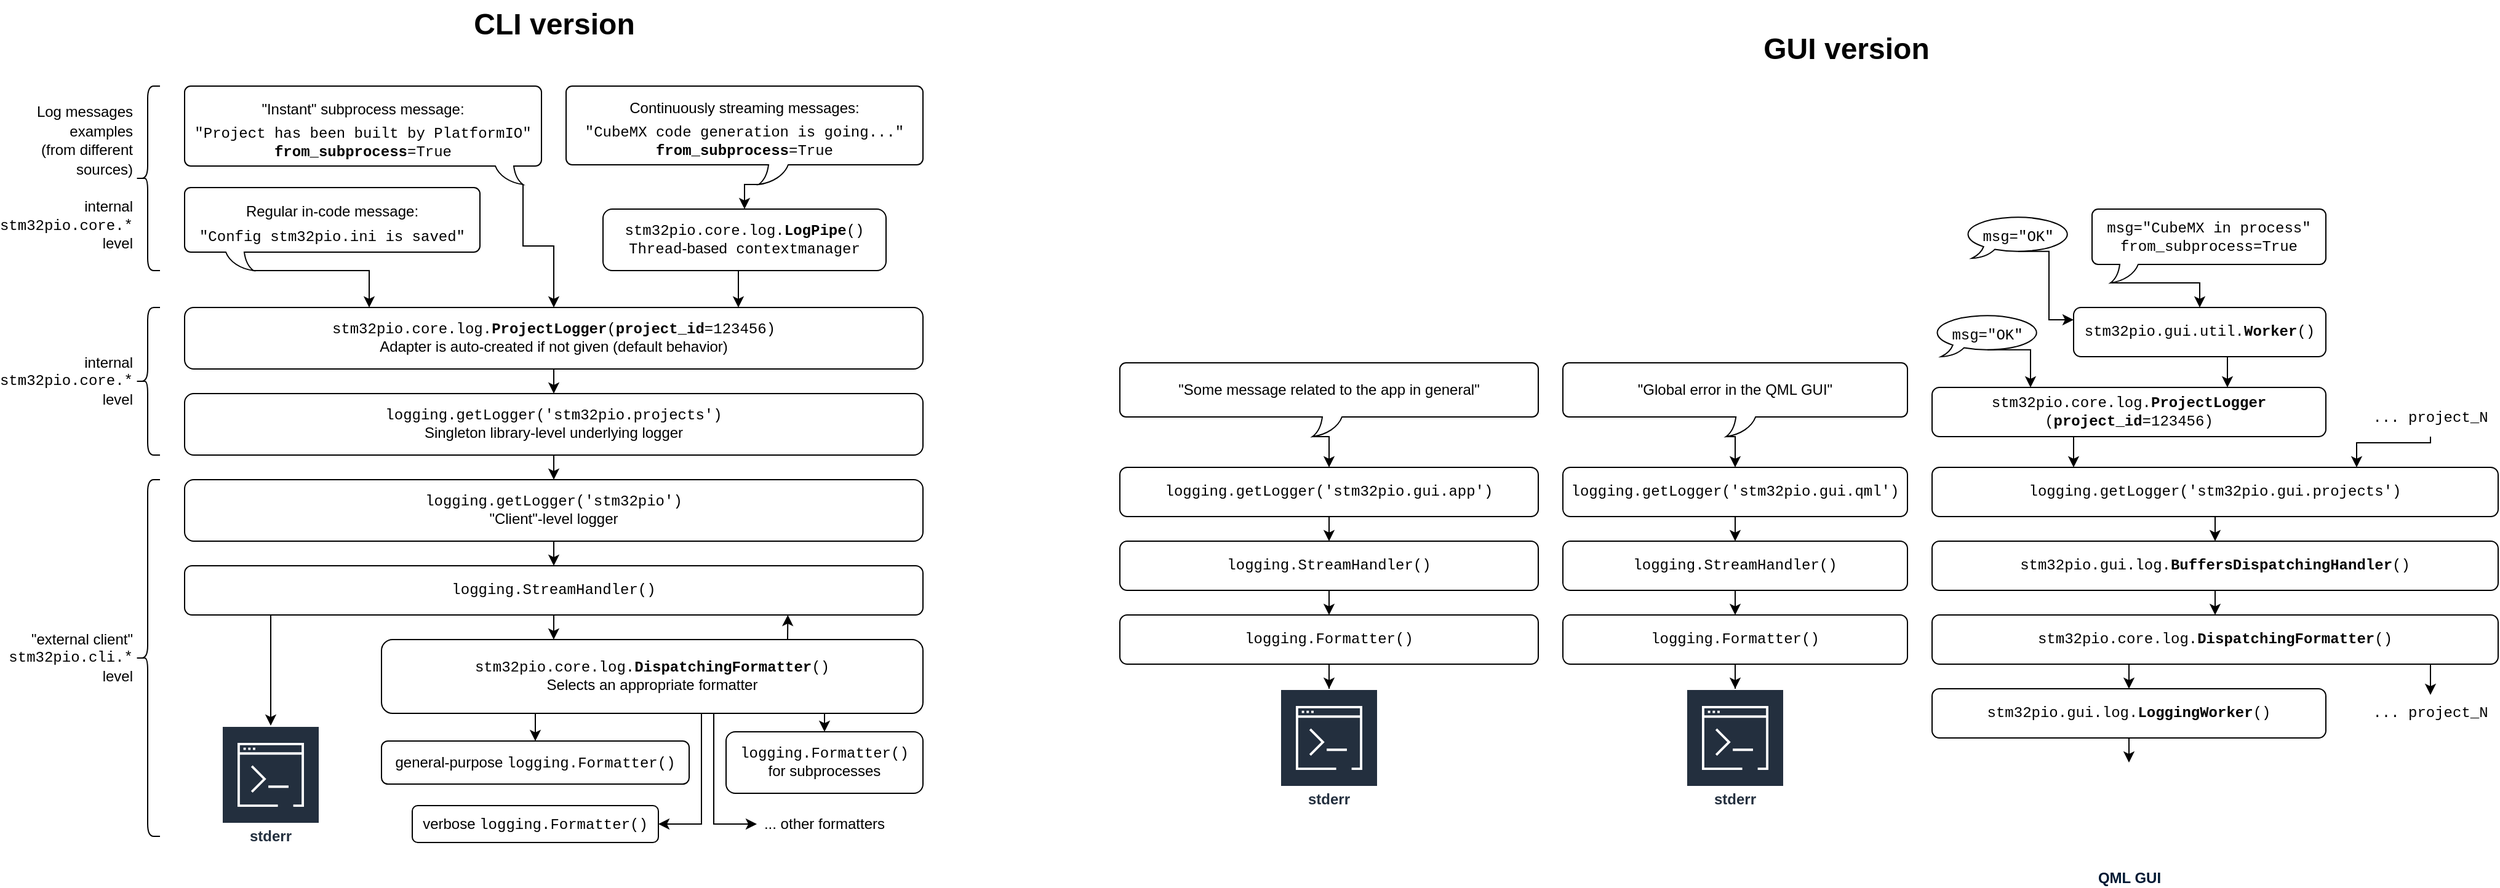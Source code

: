 <mxfile version="15.4.3" type="device"><diagram id="lKRTrCdrkXKAPuY9JuVQ" name="Page-1"><mxGraphModel dx="2178" dy="2043" grid="1" gridSize="10" guides="1" tooltips="1" connect="1" arrows="1" fold="1" page="1" pageScale="1" pageWidth="827" pageHeight="1169" math="0" shadow="0"><root><mxCell id="0"/><mxCell id="1" parent="0"/><mxCell id="9kwXDk7FYOUB-aD_WriF-21" value="stderr" style="outlineConnect=0;fontColor=#232F3E;gradientColor=none;strokeColor=#ffffff;fillColor=#232F3E;dashed=0;verticalLabelPosition=middle;verticalAlign=bottom;align=center;html=1;whiteSpace=wrap;fontSize=12;fontStyle=1;spacing=3;shape=mxgraph.aws4.productIcon;prIcon=mxgraph.aws4.command_line_interface;" parent="1" vertex="1"><mxGeometry x="150" y="140" width="80" height="100" as="geometry"/></mxCell><mxCell id="05LeklHSJvBasJUiE-Lh-1" style="edgeStyle=orthogonalEdgeStyle;rounded=0;orthogonalLoop=1;jettySize=auto;html=1;exitX=0.5;exitY=1;exitDx=0;exitDy=0;entryX=0.5;entryY=0;entryDx=0;entryDy=0;" edge="1" parent="1" source="9kwXDk7FYOUB-aD_WriF-23" target="9kwXDk7FYOUB-aD_WriF-22"><mxGeometry relative="1" as="geometry"/></mxCell><mxCell id="9kwXDk7FYOUB-aD_WriF-23" value="stm32pio.core.log.&lt;b&gt;ProjectLogger&lt;/b&gt;(&lt;b&gt;project_id&lt;/b&gt;=123456)&lt;br&gt;&lt;font face=&quot;Helvetica&quot;&gt;Adapter is auto-created if not given (default behavior)&lt;/font&gt;" style="rounded=1;whiteSpace=wrap;html=1;fontFamily=Courier New;" parent="1" vertex="1"><mxGeometry x="120" y="-200" width="600" height="50" as="geometry"/></mxCell><mxCell id="05LeklHSJvBasJUiE-Lh-18" style="edgeStyle=orthogonalEdgeStyle;rounded=0;orthogonalLoop=1;jettySize=auto;html=1;exitX=0;exitY=0;exitDx=15;exitDy=80;exitPerimeter=0;entryX=0.5;entryY=0;entryDx=0;entryDy=0;fontFamily=Courier New;startArrow=none;startFill=0;" edge="1" parent="1" source="uhL9RPPbgG9qmKqyArm9-3" target="9kwXDk7FYOUB-aD_WriF-23"><mxGeometry relative="1" as="geometry"/></mxCell><mxCell id="uhL9RPPbgG9qmKqyArm9-3" value="&lt;font face=&quot;Helvetica&quot; style=&quot;line-height: 2.2&quot;&gt;&quot;Instant&quot; subprocess message:&lt;/font&gt;&lt;br&gt;&quot;Project has been built by PlatformIO&quot;&lt;br&gt;&lt;b&gt;from_subprocess&lt;/b&gt;=True" style="whiteSpace=wrap;html=1;shape=mxgraph.basic.roundRectCallout;dx=30;dy=15;size=5;boundedLbl=1;fontFamily=Courier New;flipH=1;" parent="1" vertex="1"><mxGeometry x="120" y="-380" width="290" height="80" as="geometry"/></mxCell><mxCell id="05LeklHSJvBasJUiE-Lh-19" style="edgeStyle=orthogonalEdgeStyle;rounded=0;orthogonalLoop=1;jettySize=auto;html=1;exitX=0;exitY=0;exitDx=156.5;exitDy=80;exitPerimeter=0;entryX=0.5;entryY=0;entryDx=0;entryDy=0;fontFamily=Courier New;startArrow=none;startFill=0;" edge="1" parent="1" source="uhL9RPPbgG9qmKqyArm9-4" target="uhL9RPPbgG9qmKqyArm9-6"><mxGeometry relative="1" as="geometry"/></mxCell><mxCell id="uhL9RPPbgG9qmKqyArm9-4" value="&lt;span style=&quot;font-family: &amp;#34;helvetica&amp;#34; ; line-height: 2.2&quot;&gt;Continuously streaming messages:&lt;/span&gt;&lt;br&gt;&quot;CubeMX code generation is going...&quot;&lt;br&gt;&lt;b&gt;from_subprocess&lt;/b&gt;=True" style="whiteSpace=wrap;html=1;shape=mxgraph.basic.roundRectCallout;dx=172.5;dy=16;size=5;boundedLbl=1;fontFamily=Courier New;" parent="1" vertex="1"><mxGeometry x="430" y="-380" width="290" height="80" as="geometry"/></mxCell><mxCell id="05LeklHSJvBasJUiE-Lh-23" style="edgeStyle=orthogonalEdgeStyle;rounded=0;orthogonalLoop=1;jettySize=auto;html=1;exitX=0.5;exitY=1;exitDx=0;exitDy=0;entryX=0.75;entryY=0;entryDx=0;entryDy=0;fontFamily=Helvetica;startArrow=none;startFill=0;" edge="1" parent="1" source="uhL9RPPbgG9qmKqyArm9-6" target="9kwXDk7FYOUB-aD_WriF-23"><mxGeometry relative="1" as="geometry"/></mxCell><mxCell id="uhL9RPPbgG9qmKqyArm9-6" value="stm32pio.core.log.&lt;b&gt;LogPipe&lt;/b&gt;()&lt;br&gt;Thread&lt;font face=&quot;Helvetica&quot;&gt;-based&lt;/font&gt; contextmanager" style="rounded=1;whiteSpace=wrap;html=1;fontFamily=Courier New;" parent="1" vertex="1"><mxGeometry x="460" y="-280" width="230" height="50" as="geometry"/></mxCell><mxCell id="uhL9RPPbgG9qmKqyArm9-26" value="&lt;font face=&quot;Helvetica&quot;&gt;&quot;external client&quot;&lt;br&gt;&lt;/font&gt;stm32pio.cli.*&lt;br&gt;&lt;font face=&quot;Helvetica&quot;&gt;level&lt;/font&gt;" style="shape=curlyBracket;whiteSpace=wrap;html=1;rounded=1;fontFamily=Courier New;labelPosition=left;verticalLabelPosition=middle;align=right;verticalAlign=middle;" parent="1" vertex="1"><mxGeometry x="80" y="-60" width="20" height="290" as="geometry"/></mxCell><mxCell id="uhL9RPPbgG9qmKqyArm9-27" value="&lt;font face=&quot;Helvetica&quot;&gt;internal&lt;/font&gt;&lt;br&gt;stm32pio.core.*&lt;br&gt;&lt;font face=&quot;Helvetica&quot;&gt;level&lt;/font&gt;" style="shape=curlyBracket;whiteSpace=wrap;html=1;rounded=1;fontFamily=Courier New;labelPosition=left;verticalLabelPosition=middle;align=right;verticalAlign=middle;" parent="1" vertex="1"><mxGeometry x="80" y="-200" width="20" height="120" as="geometry"/></mxCell><mxCell id="9kwXDk7FYOUB-aD_WriF-18" value="logging.getLogger('stm32pio')&lt;br&gt;&lt;font face=&quot;Helvetica&quot;&gt;&quot;Client&quot;-level logger&lt;/font&gt;" style="rounded=1;whiteSpace=wrap;html=1;fontFamily=Courier New;" parent="1" vertex="1"><mxGeometry x="120" y="-60" width="600" height="50" as="geometry"/></mxCell><mxCell id="05LeklHSJvBasJUiE-Lh-17" style="edgeStyle=orthogonalEdgeStyle;rounded=0;orthogonalLoop=1;jettySize=auto;html=1;exitX=0.25;exitY=1;exitDx=0;exitDy=0;fontFamily=Helvetica;startArrow=none;startFill=0;" edge="1" parent="1" source="9kwXDk7FYOUB-aD_WriF-19" target="9kwXDk7FYOUB-aD_WriF-21"><mxGeometry relative="1" as="geometry"><Array as="points"><mxPoint x="190" y="50"/></Array></mxGeometry></mxCell><mxCell id="05LeklHSJvBasJUiE-Lh-35" style="edgeStyle=orthogonalEdgeStyle;rounded=0;orthogonalLoop=1;jettySize=auto;html=1;exitX=0.5;exitY=1;exitDx=0;exitDy=0;entryX=0.318;entryY=0;entryDx=0;entryDy=0;entryPerimeter=0;fontFamily=Helvetica;startArrow=none;startFill=0;" edge="1" parent="1" source="9kwXDk7FYOUB-aD_WriF-19" target="9kwXDk7FYOUB-aD_WriF-20"><mxGeometry relative="1" as="geometry"/></mxCell><mxCell id="9kwXDk7FYOUB-aD_WriF-19" value="logging.StreamHandler()" style="rounded=1;whiteSpace=wrap;html=1;fontFamily=Courier New;" parent="1" vertex="1"><mxGeometry x="120" y="10" width="600" height="40" as="geometry"/></mxCell><mxCell id="uhL9RPPbgG9qmKqyArm9-18" style="edgeStyle=orthogonalEdgeStyle;rounded=0;orthogonalLoop=1;jettySize=auto;html=1;exitX=0.5;exitY=1;exitDx=0;exitDy=0;entryX=0.5;entryY=0;entryDx=0;entryDy=0;fontFamily=Courier New;" parent="1" source="9kwXDk7FYOUB-aD_WriF-18" target="9kwXDk7FYOUB-aD_WriF-19" edge="1"><mxGeometry relative="1" as="geometry"/></mxCell><mxCell id="05LeklHSJvBasJUiE-Lh-28" style="edgeStyle=orthogonalEdgeStyle;rounded=0;orthogonalLoop=1;jettySize=auto;html=1;exitX=0.25;exitY=1;exitDx=0;exitDy=0;entryX=0.5;entryY=0;entryDx=0;entryDy=0;fontFamily=Helvetica;startArrow=none;startFill=0;" edge="1" parent="1" source="9kwXDk7FYOUB-aD_WriF-20" target="05LeklHSJvBasJUiE-Lh-24"><mxGeometry relative="1" as="geometry"/></mxCell><mxCell id="05LeklHSJvBasJUiE-Lh-30" style="edgeStyle=orthogonalEdgeStyle;rounded=0;orthogonalLoop=1;jettySize=auto;html=1;exitX=0.75;exitY=1;exitDx=0;exitDy=0;entryX=0.5;entryY=0;entryDx=0;entryDy=0;fontFamily=Helvetica;startArrow=none;startFill=0;" edge="1" parent="1" source="9kwXDk7FYOUB-aD_WriF-20" target="05LeklHSJvBasJUiE-Lh-25"><mxGeometry relative="1" as="geometry"/></mxCell><mxCell id="05LeklHSJvBasJUiE-Lh-32" style="edgeStyle=orthogonalEdgeStyle;rounded=0;orthogonalLoop=1;jettySize=auto;html=1;exitX=0.5;exitY=1;exitDx=0;exitDy=0;entryX=0;entryY=0.5;entryDx=0;entryDy=0;fontFamily=Helvetica;startArrow=none;startFill=0;" edge="1" parent="1" source="9kwXDk7FYOUB-aD_WriF-20" target="05LeklHSJvBasJUiE-Lh-31"><mxGeometry relative="1" as="geometry"><Array as="points"><mxPoint x="550" y="130"/><mxPoint x="550" y="220"/></Array></mxGeometry></mxCell><mxCell id="05LeklHSJvBasJUiE-Lh-33" style="edgeStyle=orthogonalEdgeStyle;rounded=0;orthogonalLoop=1;jettySize=auto;html=1;exitX=0.5;exitY=1;exitDx=0;exitDy=0;entryX=1;entryY=0.5;entryDx=0;entryDy=0;fontFamily=Helvetica;startArrow=none;startFill=0;" edge="1" parent="1" source="9kwXDk7FYOUB-aD_WriF-20" target="05LeklHSJvBasJUiE-Lh-27"><mxGeometry relative="1" as="geometry"><Array as="points"><mxPoint x="540" y="130"/><mxPoint x="540" y="220"/></Array></mxGeometry></mxCell><mxCell id="05LeklHSJvBasJUiE-Lh-36" style="edgeStyle=orthogonalEdgeStyle;rounded=0;orthogonalLoop=1;jettySize=auto;html=1;exitX=0.75;exitY=0;exitDx=0;exitDy=0;entryX=0.817;entryY=1;entryDx=0;entryDy=0;entryPerimeter=0;fontFamily=Helvetica;startArrow=none;startFill=0;" edge="1" parent="1" source="9kwXDk7FYOUB-aD_WriF-20" target="9kwXDk7FYOUB-aD_WriF-19"><mxGeometry relative="1" as="geometry"/></mxCell><mxCell id="9kwXDk7FYOUB-aD_WriF-20" value="stm32pio.core.log.&lt;b&gt;DispatchingFormatter&lt;/b&gt;()&lt;br&gt;&lt;font face=&quot;Helvetica&quot;&gt;Selects an appropriate formatter&lt;/font&gt;" style="rounded=1;whiteSpace=wrap;html=1;fontFamily=Courier New;" parent="1" vertex="1"><mxGeometry x="280" y="70" width="440" height="60" as="geometry"/></mxCell><mxCell id="uhL9RPPbgG9qmKqyArm9-17" style="edgeStyle=orthogonalEdgeStyle;rounded=0;orthogonalLoop=1;jettySize=auto;html=1;exitX=0.5;exitY=1;exitDx=0;exitDy=0;entryX=0.5;entryY=0;entryDx=0;entryDy=0;fontFamily=Courier New;" parent="1" source="9kwXDk7FYOUB-aD_WriF-22" target="9kwXDk7FYOUB-aD_WriF-18" edge="1"><mxGeometry relative="1" as="geometry"/></mxCell><mxCell id="9kwXDk7FYOUB-aD_WriF-22" value="logging.getLogger('stm32pio.projects')&lt;br&gt;&lt;font face=&quot;Helvetica&quot;&gt;Singleton library-level underlying logger&lt;/font&gt;" style="rounded=1;whiteSpace=wrap;html=1;fontFamily=Courier New;" parent="1" vertex="1"><mxGeometry x="120" y="-130" width="600" height="50" as="geometry"/></mxCell><mxCell id="uhL9RPPbgG9qmKqyArm9-55" style="edgeStyle=orthogonalEdgeStyle;rounded=0;orthogonalLoop=1;jettySize=auto;html=1;exitX=0.5;exitY=1;exitDx=0;exitDy=0;entryX=0.5;entryY=0;entryDx=0;entryDy=0;fontFamily=Courier New;" parent="1" source="uhL9RPPbgG9qmKqyArm9-34" target="uhL9RPPbgG9qmKqyArm9-35" edge="1"><mxGeometry relative="1" as="geometry"/></mxCell><mxCell id="uhL9RPPbgG9qmKqyArm9-34" value="logging.getLogger('stm32pio.gui.app')" style="rounded=1;whiteSpace=wrap;html=1;fontFamily=Courier New;" parent="1" vertex="1"><mxGeometry x="880" y="-70" width="340" height="40" as="geometry"/></mxCell><mxCell id="uhL9RPPbgG9qmKqyArm9-56" style="edgeStyle=orthogonalEdgeStyle;rounded=0;orthogonalLoop=1;jettySize=auto;html=1;exitX=0.5;exitY=1;exitDx=0;exitDy=0;entryX=0.5;entryY=0;entryDx=0;entryDy=0;fontFamily=Courier New;" parent="1" source="uhL9RPPbgG9qmKqyArm9-35" target="uhL9RPPbgG9qmKqyArm9-36" edge="1"><mxGeometry relative="1" as="geometry"/></mxCell><mxCell id="uhL9RPPbgG9qmKqyArm9-35" value="&lt;span&gt;logging.StreamHandler()&lt;/span&gt;" style="rounded=1;whiteSpace=wrap;html=1;fontFamily=Courier New;" parent="1" vertex="1"><mxGeometry x="880" y="-10" width="340" height="40" as="geometry"/></mxCell><mxCell id="uhL9RPPbgG9qmKqyArm9-57" style="edgeStyle=orthogonalEdgeStyle;rounded=0;orthogonalLoop=1;jettySize=auto;html=1;exitX=0.5;exitY=1;exitDx=0;exitDy=0;fontFamily=Courier New;" parent="1" source="uhL9RPPbgG9qmKqyArm9-36" target="uhL9RPPbgG9qmKqyArm9-37" edge="1"><mxGeometry relative="1" as="geometry"/></mxCell><mxCell id="uhL9RPPbgG9qmKqyArm9-36" value="logging.Formatter()" style="rounded=1;whiteSpace=wrap;html=1;fontFamily=Courier New;" parent="1" vertex="1"><mxGeometry x="880" y="50" width="340" height="40" as="geometry"/></mxCell><mxCell id="uhL9RPPbgG9qmKqyArm9-37" value="stderr" style="outlineConnect=0;fontColor=#232F3E;gradientColor=none;strokeColor=#ffffff;fillColor=#232F3E;dashed=0;verticalLabelPosition=middle;verticalAlign=bottom;align=center;html=1;whiteSpace=wrap;fontSize=12;fontStyle=1;spacing=3;shape=mxgraph.aws4.productIcon;prIcon=mxgraph.aws4.command_line_interface;" parent="1" vertex="1"><mxGeometry x="1010" y="110" width="80" height="100" as="geometry"/></mxCell><mxCell id="uhL9RPPbgG9qmKqyArm9-58" style="edgeStyle=orthogonalEdgeStyle;rounded=0;orthogonalLoop=1;jettySize=auto;html=1;exitX=0.5;exitY=1;exitDx=0;exitDy=0;entryX=0.5;entryY=0;entryDx=0;entryDy=0;fontFamily=Courier New;" parent="1" source="uhL9RPPbgG9qmKqyArm9-38" target="uhL9RPPbgG9qmKqyArm9-39" edge="1"><mxGeometry relative="1" as="geometry"/></mxCell><mxCell id="uhL9RPPbgG9qmKqyArm9-38" value="logging.getLogger('stm32pio.gui.qml')" style="rounded=1;whiteSpace=wrap;html=1;fontFamily=Courier New;" parent="1" vertex="1"><mxGeometry x="1240" y="-70" width="280" height="40" as="geometry"/></mxCell><mxCell id="uhL9RPPbgG9qmKqyArm9-59" style="edgeStyle=orthogonalEdgeStyle;rounded=0;orthogonalLoop=1;jettySize=auto;html=1;exitX=0.5;exitY=1;exitDx=0;exitDy=0;entryX=0.5;entryY=0;entryDx=0;entryDy=0;fontFamily=Courier New;" parent="1" source="uhL9RPPbgG9qmKqyArm9-39" target="uhL9RPPbgG9qmKqyArm9-40" edge="1"><mxGeometry relative="1" as="geometry"/></mxCell><mxCell id="uhL9RPPbgG9qmKqyArm9-39" value="&lt;span&gt;logging.StreamHandler()&lt;/span&gt;" style="rounded=1;whiteSpace=wrap;html=1;fontFamily=Courier New;" parent="1" vertex="1"><mxGeometry x="1240" y="-10" width="280" height="40" as="geometry"/></mxCell><mxCell id="uhL9RPPbgG9qmKqyArm9-60" style="edgeStyle=orthogonalEdgeStyle;rounded=0;orthogonalLoop=1;jettySize=auto;html=1;exitX=0.5;exitY=1;exitDx=0;exitDy=0;fontFamily=Courier New;" parent="1" source="uhL9RPPbgG9qmKqyArm9-40" target="uhL9RPPbgG9qmKqyArm9-41" edge="1"><mxGeometry relative="1" as="geometry"/></mxCell><mxCell id="uhL9RPPbgG9qmKqyArm9-40" value="logging.Formatter()" style="rounded=1;whiteSpace=wrap;html=1;fontFamily=Courier New;" parent="1" vertex="1"><mxGeometry x="1240" y="50" width="280" height="40" as="geometry"/></mxCell><mxCell id="uhL9RPPbgG9qmKqyArm9-41" value="stderr" style="outlineConnect=0;fontColor=#232F3E;gradientColor=none;strokeColor=#ffffff;fillColor=#232F3E;dashed=0;verticalLabelPosition=middle;verticalAlign=bottom;align=center;html=1;whiteSpace=wrap;fontSize=12;fontStyle=1;spacing=3;shape=mxgraph.aws4.productIcon;prIcon=mxgraph.aws4.command_line_interface;" parent="1" vertex="1"><mxGeometry x="1340" y="110" width="80" height="100" as="geometry"/></mxCell><mxCell id="uhL9RPPbgG9qmKqyArm9-80" style="edgeStyle=orthogonalEdgeStyle;rounded=0;orthogonalLoop=1;jettySize=auto;html=1;exitX=0.5;exitY=1;exitDx=0;exitDy=0;entryX=0.5;entryY=0;entryDx=0;entryDy=0;fontFamily=Courier New;" parent="1" source="uhL9RPPbgG9qmKqyArm9-43" target="uhL9RPPbgG9qmKqyArm9-44" edge="1"><mxGeometry relative="1" as="geometry"/></mxCell><mxCell id="uhL9RPPbgG9qmKqyArm9-43" value="logging.getLogger('stm32pio.gui.projects')" style="rounded=1;whiteSpace=wrap;html=1;fontFamily=Courier New;" parent="1" vertex="1"><mxGeometry x="1540" y="-70" width="460" height="40" as="geometry"/></mxCell><mxCell id="uhL9RPPbgG9qmKqyArm9-81" style="edgeStyle=orthogonalEdgeStyle;rounded=0;orthogonalLoop=1;jettySize=auto;html=1;exitX=0.5;exitY=1;exitDx=0;exitDy=0;entryX=0.5;entryY=0;entryDx=0;entryDy=0;fontFamily=Courier New;" parent="1" source="uhL9RPPbgG9qmKqyArm9-44" target="uhL9RPPbgG9qmKqyArm9-45" edge="1"><mxGeometry relative="1" as="geometry"/></mxCell><mxCell id="uhL9RPPbgG9qmKqyArm9-44" value="stm32pio.gui.log.&lt;b&gt;BuffersDispatchingHandler&lt;/b&gt;()" style="rounded=1;whiteSpace=wrap;html=1;fontFamily=Courier New;" parent="1" vertex="1"><mxGeometry x="1540" y="-10" width="460" height="40" as="geometry"/></mxCell><mxCell id="uhL9RPPbgG9qmKqyArm9-82" style="edgeStyle=orthogonalEdgeStyle;rounded=0;orthogonalLoop=1;jettySize=auto;html=1;exitX=0.25;exitY=1;exitDx=0;exitDy=0;entryX=0.5;entryY=0;entryDx=0;entryDy=0;fontFamily=Courier New;" parent="1" source="uhL9RPPbgG9qmKqyArm9-45" target="uhL9RPPbgG9qmKqyArm9-46" edge="1"><mxGeometry relative="1" as="geometry"><Array as="points"><mxPoint x="1700" y="90"/></Array></mxGeometry></mxCell><mxCell id="uhL9RPPbgG9qmKqyArm9-84" style="edgeStyle=orthogonalEdgeStyle;rounded=0;orthogonalLoop=1;jettySize=auto;html=1;exitX=0.75;exitY=1;exitDx=0;exitDy=0;entryX=0.5;entryY=0;entryDx=0;entryDy=0;fontFamily=Courier New;" parent="1" source="uhL9RPPbgG9qmKqyArm9-45" target="uhL9RPPbgG9qmKqyArm9-83" edge="1"><mxGeometry relative="1" as="geometry"><Array as="points"><mxPoint x="1945" y="90"/></Array></mxGeometry></mxCell><mxCell id="uhL9RPPbgG9qmKqyArm9-45" value="stm32pio.core.log.&lt;b&gt;DispatchingFormatter&lt;/b&gt;()" style="rounded=1;whiteSpace=wrap;html=1;fontFamily=Courier New;" parent="1" vertex="1"><mxGeometry x="1540" y="50" width="460" height="40" as="geometry"/></mxCell><mxCell id="uhL9RPPbgG9qmKqyArm9-86" style="edgeStyle=orthogonalEdgeStyle;rounded=0;orthogonalLoop=1;jettySize=auto;html=1;exitX=0.5;exitY=1;exitDx=0;exitDy=0;entryX=0.5;entryY=0;entryDx=0;entryDy=0;fontFamily=Courier New;" parent="1" source="uhL9RPPbgG9qmKqyArm9-46" target="uhL9RPPbgG9qmKqyArm9-47" edge="1"><mxGeometry relative="1" as="geometry"/></mxCell><mxCell id="uhL9RPPbgG9qmKqyArm9-46" value="stm32pio.gui.log.&lt;b&gt;LoggingWorker&lt;/b&gt;()" style="rounded=1;whiteSpace=wrap;html=1;fontFamily=Courier New;" parent="1" vertex="1"><mxGeometry x="1540" y="110" width="320" height="40" as="geometry"/></mxCell><mxCell id="uhL9RPPbgG9qmKqyArm9-47" value="QML GUI" style="shape=image;html=1;verticalAlign=top;verticalLabelPosition=bottom;labelBackgroundColor=#ffffff;imageAspect=0;aspect=fixed;image=https://cdn0.iconfinder.com/data/icons/small-n-flat/24/678106-window-layout-128.png;fontFamily=Helvetica;fontStyle=1;fontColor=#001933;" parent="1" vertex="1"><mxGeometry x="1660" y="170" width="80" height="80" as="geometry"/></mxCell><mxCell id="uhL9RPPbgG9qmKqyArm9-78" style="edgeStyle=orthogonalEdgeStyle;rounded=0;orthogonalLoop=1;jettySize=auto;html=1;exitX=0.5;exitY=1;exitDx=0;exitDy=0;entryX=0.25;entryY=0;entryDx=0;entryDy=0;fontFamily=Courier New;" parent="1" source="uhL9RPPbgG9qmKqyArm9-48" target="uhL9RPPbgG9qmKqyArm9-43" edge="1"><mxGeometry relative="1" as="geometry"><Array as="points"><mxPoint x="1655" y="-95"/></Array></mxGeometry></mxCell><mxCell id="uhL9RPPbgG9qmKqyArm9-48" value="stm32pio.core.log.&lt;b&gt;ProjectLogger&lt;br&gt;&lt;/b&gt;(&lt;b&gt;project_id&lt;/b&gt;=123456)" style="rounded=1;whiteSpace=wrap;html=1;fontFamily=Courier New;" parent="1" vertex="1"><mxGeometry x="1540" y="-135" width="320" height="40" as="geometry"/></mxCell><mxCell id="uhL9RPPbgG9qmKqyArm9-76" style="edgeStyle=orthogonalEdgeStyle;rounded=0;orthogonalLoop=1;jettySize=auto;html=1;exitX=0.5;exitY=0.84;exitDx=0;exitDy=0;exitPerimeter=0;entryX=0.25;entryY=0;entryDx=0;entryDy=0;fontFamily=Courier New;" parent="1" source="uhL9RPPbgG9qmKqyArm9-49" target="uhL9RPPbgG9qmKqyArm9-48" edge="1"><mxGeometry relative="1" as="geometry"><Array as="points"><mxPoint x="1620" y="-166"/></Array></mxGeometry></mxCell><mxCell id="uhL9RPPbgG9qmKqyArm9-49" value="msg=&quot;OK&quot;" style="whiteSpace=wrap;html=1;shape=mxgraph.basic.oval_callout;fontFamily=Courier New;verticalAlign=middle;" parent="1" vertex="1"><mxGeometry x="1540" y="-195" width="90" height="35" as="geometry"/></mxCell><mxCell id="uhL9RPPbgG9qmKqyArm9-75" style="edgeStyle=orthogonalEdgeStyle;rounded=0;orthogonalLoop=1;jettySize=auto;html=1;exitX=0.5;exitY=1;exitDx=0;exitDy=0;entryX=0.75;entryY=0;entryDx=0;entryDy=0;fontFamily=Courier New;" parent="1" source="uhL9RPPbgG9qmKqyArm9-52" target="uhL9RPPbgG9qmKqyArm9-48" edge="1"><mxGeometry relative="1" as="geometry"/></mxCell><mxCell id="uhL9RPPbgG9qmKqyArm9-52" value="stm32pio.gui.util.&lt;b&gt;Worker&lt;/b&gt;()" style="rounded=1;whiteSpace=wrap;html=1;fontFamily=Courier New;" parent="1" vertex="1"><mxGeometry x="1655" y="-200" width="205" height="40" as="geometry"/></mxCell><mxCell id="uhL9RPPbgG9qmKqyArm9-67" style="edgeStyle=orthogonalEdgeStyle;rounded=0;orthogonalLoop=1;jettySize=auto;html=1;exitX=0;exitY=0;exitDx=15;exitDy=60;exitPerimeter=0;entryX=0.5;entryY=0;entryDx=0;entryDy=0;fontFamily=Courier New;" parent="1" source="uhL9RPPbgG9qmKqyArm9-53" target="uhL9RPPbgG9qmKqyArm9-52" edge="1"><mxGeometry relative="1" as="geometry"><Array as="points"><mxPoint x="1757" y="-220"/></Array></mxGeometry></mxCell><mxCell id="uhL9RPPbgG9qmKqyArm9-53" value="msg=&quot;CubeMX in process&quot;&lt;br&gt;from_subprocess=True" style="whiteSpace=wrap;html=1;shape=mxgraph.basic.roundRectCallout;dx=30;dy=15;size=5;boundedLbl=1;fontFamily=Courier New;" parent="1" vertex="1"><mxGeometry x="1670" y="-280" width="190" height="60" as="geometry"/></mxCell><mxCell id="uhL9RPPbgG9qmKqyArm9-69" style="edgeStyle=orthogonalEdgeStyle;rounded=0;orthogonalLoop=1;jettySize=auto;html=1;exitX=0.5;exitY=0.84;exitDx=0;exitDy=0;exitPerimeter=0;entryX=0;entryY=0.25;entryDx=0;entryDy=0;fontFamily=Courier New;" parent="1" source="uhL9RPPbgG9qmKqyArm9-54" target="uhL9RPPbgG9qmKqyArm9-52" edge="1"><mxGeometry relative="1" as="geometry"><Array as="points"><mxPoint x="1635" y="-246"/><mxPoint x="1635" y="-190"/></Array></mxGeometry></mxCell><mxCell id="uhL9RPPbgG9qmKqyArm9-54" value="msg=&quot;OK&quot;" style="whiteSpace=wrap;html=1;shape=mxgraph.basic.oval_callout;fontFamily=Courier New;verticalAlign=middle;" parent="1" vertex="1"><mxGeometry x="1565" y="-275" width="90" height="35" as="geometry"/></mxCell><mxCell id="uhL9RPPbgG9qmKqyArm9-79" style="edgeStyle=orthogonalEdgeStyle;rounded=0;orthogonalLoop=1;jettySize=auto;html=1;exitX=0.5;exitY=1;exitDx=0;exitDy=0;entryX=0.75;entryY=0;entryDx=0;entryDy=0;fontFamily=Courier New;" parent="1" source="uhL9RPPbgG9qmKqyArm9-74" target="uhL9RPPbgG9qmKqyArm9-43" edge="1"><mxGeometry relative="1" as="geometry"><Array as="points"><mxPoint x="1885" y="-90"/></Array></mxGeometry></mxCell><mxCell id="uhL9RPPbgG9qmKqyArm9-74" value="... project_N" style="text;html=1;strokeColor=none;fillColor=none;align=center;verticalAlign=middle;whiteSpace=wrap;rounded=0;fontFamily=Courier New;" parent="1" vertex="1"><mxGeometry x="1890" y="-125" width="110" height="30" as="geometry"/></mxCell><mxCell id="uhL9RPPbgG9qmKqyArm9-83" value="... project_N" style="text;html=1;strokeColor=none;fillColor=none;align=center;verticalAlign=middle;whiteSpace=wrap;rounded=0;fontFamily=Courier New;" parent="1" vertex="1"><mxGeometry x="1890" y="115" width="110" height="30" as="geometry"/></mxCell><mxCell id="uhL9RPPbgG9qmKqyArm9-87" value="CLI version" style="text;strokeColor=none;fillColor=none;html=1;fontSize=24;fontStyle=1;verticalAlign=middle;align=center;" parent="1" vertex="1"><mxGeometry x="370" y="-450" width="100" height="40" as="geometry"/></mxCell><mxCell id="uhL9RPPbgG9qmKqyArm9-88" value="GUI version" style="text;strokeColor=none;fillColor=none;html=1;fontSize=24;fontStyle=1;verticalAlign=middle;align=center;" parent="1" vertex="1"><mxGeometry x="1420" y="-430" width="100" height="40" as="geometry"/></mxCell><mxCell id="05LeklHSJvBasJUiE-Lh-10" value="&lt;font face=&quot;Helvetica&quot;&gt;Log messages examples&lt;br&gt;(from different sources)&lt;br&gt;&lt;br&gt;&lt;/font&gt;&lt;font face=&quot;Helvetica&quot;&gt;internal&lt;/font&gt;&lt;br&gt;stm32pio.core.*&lt;br&gt;&lt;font face=&quot;Helvetica&quot;&gt;level&lt;/font&gt;&lt;font face=&quot;Helvetica&quot;&gt;&lt;br&gt;&lt;/font&gt;" style="shape=curlyBracket;whiteSpace=wrap;html=1;rounded=1;fontFamily=Courier New;labelPosition=left;verticalLabelPosition=middle;align=right;verticalAlign=middle;" vertex="1" parent="1"><mxGeometry x="80" y="-380" width="20" height="150" as="geometry"/></mxCell><mxCell id="05LeklHSJvBasJUiE-Lh-12" style="edgeStyle=orthogonalEdgeStyle;rounded=0;orthogonalLoop=1;jettySize=auto;html=1;exitX=0;exitY=0;exitDx=156.5;exitDy=60;exitPerimeter=0;entryX=0.5;entryY=0;entryDx=0;entryDy=0;fontFamily=Helvetica;" edge="1" parent="1" source="05LeklHSJvBasJUiE-Lh-11" target="uhL9RPPbgG9qmKqyArm9-34"><mxGeometry relative="1" as="geometry"/></mxCell><mxCell id="05LeklHSJvBasJUiE-Lh-11" value="&lt;font face=&quot;Helvetica&quot;&gt;&quot;Some message related to the app in general&quot;&lt;/font&gt;" style="whiteSpace=wrap;html=1;shape=mxgraph.basic.roundRectCallout;dx=172.5;dy=16;size=5;boundedLbl=1;fontFamily=Courier New;" vertex="1" parent="1"><mxGeometry x="880" y="-155" width="340" height="60" as="geometry"/></mxCell><mxCell id="05LeklHSJvBasJUiE-Lh-14" style="edgeStyle=orthogonalEdgeStyle;rounded=0;orthogonalLoop=1;jettySize=auto;html=1;exitX=0;exitY=0;exitDx=132.59;exitDy=60;exitPerimeter=0;entryX=0.5;entryY=0;entryDx=0;entryDy=0;fontFamily=Helvetica;" edge="1" parent="1" source="05LeklHSJvBasJUiE-Lh-13" target="uhL9RPPbgG9qmKqyArm9-38"><mxGeometry relative="1" as="geometry"/></mxCell><mxCell id="05LeklHSJvBasJUiE-Lh-13" value="&lt;font face=&quot;Helvetica&quot;&gt;&quot;Global error in the QML GUI&quot;&lt;/font&gt;" style="whiteSpace=wrap;html=1;shape=mxgraph.basic.roundRectCallout;dx=148.59;dy=16;size=5;boundedLbl=1;fontFamily=Courier New;" vertex="1" parent="1"><mxGeometry x="1240" y="-155" width="280" height="60" as="geometry"/></mxCell><mxCell id="05LeklHSJvBasJUiE-Lh-22" style="edgeStyle=orthogonalEdgeStyle;rounded=0;orthogonalLoop=1;jettySize=auto;html=1;exitX=0;exitY=0;exitDx=184;exitDy=67.5;exitPerimeter=0;entryX=0.25;entryY=0;entryDx=0;entryDy=0;fontFamily=Courier New;startArrow=none;startFill=0;" edge="1" parent="1" source="05LeklHSJvBasJUiE-Lh-20" target="9kwXDk7FYOUB-aD_WriF-23"><mxGeometry relative="1" as="geometry"><Array as="points"><mxPoint x="270" y="-230"/></Array></mxGeometry></mxCell><mxCell id="05LeklHSJvBasJUiE-Lh-20" value="&lt;font face=&quot;Helvetica&quot; style=&quot;line-height: 2.2&quot;&gt;Regular in-code message:&lt;/font&gt;&lt;br&gt;&quot;Config stm32pio.ini is saved&quot;" style="whiteSpace=wrap;html=1;shape=mxgraph.basic.roundRectCallout;dx=199;dy=15;size=5;boundedLbl=1;fontFamily=Courier New;flipH=1;" vertex="1" parent="1"><mxGeometry x="120" y="-297.5" width="240" height="67.5" as="geometry"/></mxCell><mxCell id="05LeklHSJvBasJUiE-Lh-24" value="&lt;font face=&quot;Helvetica&quot;&gt;general-purpose&amp;nbsp;&lt;/font&gt;logging.Formatter()" style="rounded=1;whiteSpace=wrap;html=1;fontFamily=Courier New;" vertex="1" parent="1"><mxGeometry x="280" y="152.5" width="250" height="35" as="geometry"/></mxCell><mxCell id="05LeklHSJvBasJUiE-Lh-25" value="logging.Formatter() &lt;font face=&quot;Helvetica&quot;&gt;for subprocesses&lt;/font&gt;" style="rounded=1;whiteSpace=wrap;html=1;fontFamily=Courier New;" vertex="1" parent="1"><mxGeometry x="560" y="145" width="160" height="50" as="geometry"/></mxCell><mxCell id="05LeklHSJvBasJUiE-Lh-27" value="&lt;font face=&quot;Helvetica&quot;&gt;verbose&amp;nbsp;&lt;/font&gt;logging.Formatter()" style="rounded=1;whiteSpace=wrap;html=1;fontFamily=Courier New;" vertex="1" parent="1"><mxGeometry x="305" y="205" width="200" height="30" as="geometry"/></mxCell><mxCell id="05LeklHSJvBasJUiE-Lh-31" value="... other formatters" style="text;html=1;strokeColor=none;fillColor=none;align=center;verticalAlign=middle;whiteSpace=wrap;rounded=0;fontFamily=Helvetica;" vertex="1" parent="1"><mxGeometry x="585" y="205" width="110" height="30" as="geometry"/></mxCell></root></mxGraphModel></diagram></mxfile>